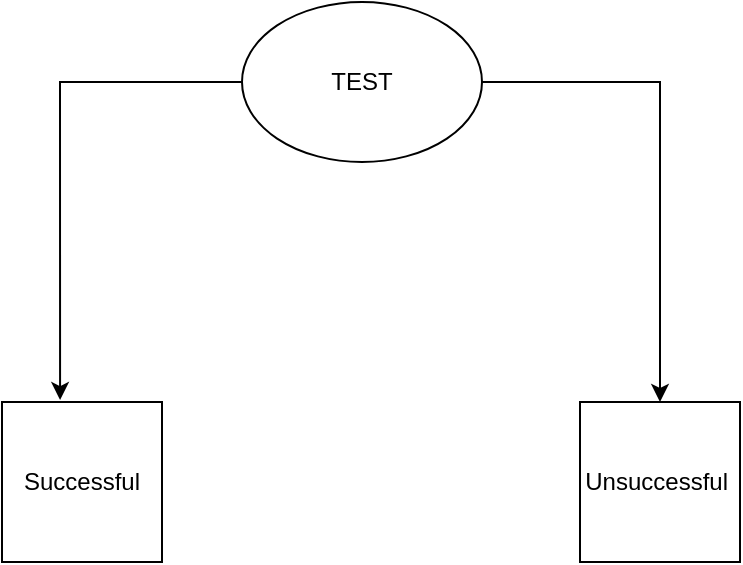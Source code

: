 <mxfile version="18.0.2" type="github">
  <diagram id="K4oDl0fBk20oNW95bR5N" name="Page-1">
    <mxGraphModel dx="1298" dy="866" grid="1" gridSize="10" guides="1" tooltips="1" connect="1" arrows="1" fold="1" page="1" pageScale="1" pageWidth="827" pageHeight="1169" math="0" shadow="0">
      <root>
        <mxCell id="0" />
        <mxCell id="1" parent="0" />
        <mxCell id="Aoj3QZDFBntv7U1dnWDF-7" style="edgeStyle=orthogonalEdgeStyle;rounded=0;orthogonalLoop=1;jettySize=auto;html=1;entryX=0.363;entryY=-0.012;entryDx=0;entryDy=0;entryPerimeter=0;" parent="1" source="FMUZzD7xtdR_AG3TQwpP-1" target="FMUZzD7xtdR_AG3TQwpP-2" edge="1">
          <mxGeometry relative="1" as="geometry" />
        </mxCell>
        <mxCell id="NJjtzE6ZhrTwlzoMyvYR-2" style="edgeStyle=orthogonalEdgeStyle;rounded=0;orthogonalLoop=1;jettySize=auto;html=1;exitX=1;exitY=0.5;exitDx=0;exitDy=0;entryX=0.5;entryY=0;entryDx=0;entryDy=0;" parent="1" source="FMUZzD7xtdR_AG3TQwpP-1" target="NJjtzE6ZhrTwlzoMyvYR-1" edge="1">
          <mxGeometry relative="1" as="geometry" />
        </mxCell>
        <mxCell id="FMUZzD7xtdR_AG3TQwpP-1" value="TEST" style="ellipse;whiteSpace=wrap;html=1;" parent="1" vertex="1">
          <mxGeometry x="350" y="400" width="120" height="80" as="geometry" />
        </mxCell>
        <mxCell id="FMUZzD7xtdR_AG3TQwpP-2" value="Successful" style="whiteSpace=wrap;html=1;aspect=fixed;" parent="1" vertex="1">
          <mxGeometry x="230" y="600" width="80" height="80" as="geometry" />
        </mxCell>
        <mxCell id="NJjtzE6ZhrTwlzoMyvYR-1" value="Unsuccessful&amp;nbsp;" style="whiteSpace=wrap;html=1;aspect=fixed;" parent="1" vertex="1">
          <mxGeometry x="519" y="600" width="80" height="80" as="geometry" />
        </mxCell>
      </root>
    </mxGraphModel>
  </diagram>
</mxfile>
